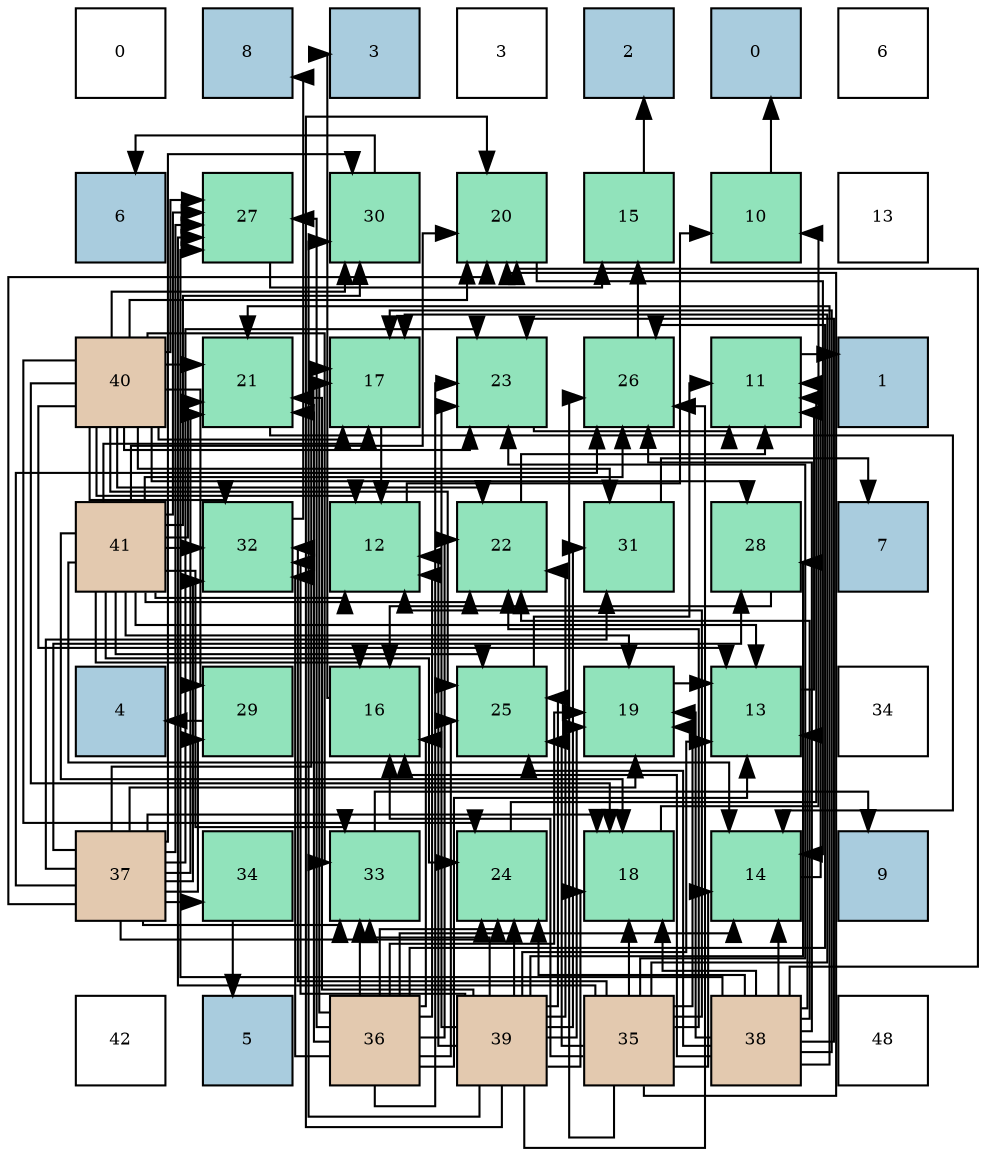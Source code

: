 digraph layout{
 rankdir=TB;
 splines=ortho;
 node [style=filled shape=square fixedsize=true width=0.6];
0[label="0", fontsize=8, fillcolor="#ffffff"];
1[label="8", fontsize=8, fillcolor="#a9ccde"];
2[label="3", fontsize=8, fillcolor="#a9ccde"];
3[label="3", fontsize=8, fillcolor="#ffffff"];
4[label="2", fontsize=8, fillcolor="#a9ccde"];
5[label="0", fontsize=8, fillcolor="#a9ccde"];
6[label="6", fontsize=8, fillcolor="#ffffff"];
7[label="6", fontsize=8, fillcolor="#a9ccde"];
8[label="27", fontsize=8, fillcolor="#91e3bb"];
9[label="30", fontsize=8, fillcolor="#91e3bb"];
10[label="20", fontsize=8, fillcolor="#91e3bb"];
11[label="15", fontsize=8, fillcolor="#91e3bb"];
12[label="10", fontsize=8, fillcolor="#91e3bb"];
13[label="13", fontsize=8, fillcolor="#ffffff"];
14[label="40", fontsize=8, fillcolor="#e3c9af"];
15[label="21", fontsize=8, fillcolor="#91e3bb"];
16[label="17", fontsize=8, fillcolor="#91e3bb"];
17[label="23", fontsize=8, fillcolor="#91e3bb"];
18[label="26", fontsize=8, fillcolor="#91e3bb"];
19[label="11", fontsize=8, fillcolor="#91e3bb"];
20[label="1", fontsize=8, fillcolor="#a9ccde"];
21[label="41", fontsize=8, fillcolor="#e3c9af"];
22[label="32", fontsize=8, fillcolor="#91e3bb"];
23[label="12", fontsize=8, fillcolor="#91e3bb"];
24[label="22", fontsize=8, fillcolor="#91e3bb"];
25[label="31", fontsize=8, fillcolor="#91e3bb"];
26[label="28", fontsize=8, fillcolor="#91e3bb"];
27[label="7", fontsize=8, fillcolor="#a9ccde"];
28[label="4", fontsize=8, fillcolor="#a9ccde"];
29[label="29", fontsize=8, fillcolor="#91e3bb"];
30[label="16", fontsize=8, fillcolor="#91e3bb"];
31[label="25", fontsize=8, fillcolor="#91e3bb"];
32[label="19", fontsize=8, fillcolor="#91e3bb"];
33[label="13", fontsize=8, fillcolor="#91e3bb"];
34[label="34", fontsize=8, fillcolor="#ffffff"];
35[label="37", fontsize=8, fillcolor="#e3c9af"];
36[label="34", fontsize=8, fillcolor="#91e3bb"];
37[label="33", fontsize=8, fillcolor="#91e3bb"];
38[label="24", fontsize=8, fillcolor="#91e3bb"];
39[label="18", fontsize=8, fillcolor="#91e3bb"];
40[label="14", fontsize=8, fillcolor="#91e3bb"];
41[label="9", fontsize=8, fillcolor="#a9ccde"];
42[label="42", fontsize=8, fillcolor="#ffffff"];
43[label="5", fontsize=8, fillcolor="#a9ccde"];
44[label="36", fontsize=8, fillcolor="#e3c9af"];
45[label="39", fontsize=8, fillcolor="#e3c9af"];
46[label="35", fontsize=8, fillcolor="#e3c9af"];
47[label="38", fontsize=8, fillcolor="#e3c9af"];
48[label="48", fontsize=8, fillcolor="#ffffff"];
edge [constraint=false, style=vis];12 -> 5;
19 -> 20;
23 -> 12;
33 -> 19;
40 -> 19;
11 -> 4;
30 -> 2;
16 -> 23;
39 -> 12;
32 -> 33;
10 -> 40;
15 -> 40;
24 -> 19;
17 -> 19;
38 -> 19;
31 -> 19;
18 -> 11;
8 -> 11;
26 -> 30;
29 -> 28;
9 -> 7;
25 -> 27;
22 -> 1;
37 -> 41;
36 -> 43;
46 -> 23;
46 -> 40;
46 -> 30;
46 -> 16;
46 -> 39;
46 -> 32;
46 -> 10;
46 -> 24;
46 -> 17;
46 -> 31;
46 -> 18;
46 -> 8;
46 -> 22;
44 -> 23;
44 -> 33;
44 -> 40;
44 -> 30;
44 -> 16;
44 -> 32;
44 -> 15;
44 -> 24;
44 -> 17;
44 -> 38;
44 -> 31;
44 -> 18;
44 -> 8;
44 -> 22;
44 -> 37;
35 -> 16;
35 -> 39;
35 -> 32;
35 -> 10;
35 -> 15;
35 -> 17;
35 -> 38;
35 -> 18;
35 -> 8;
35 -> 26;
35 -> 29;
35 -> 9;
35 -> 25;
35 -> 22;
35 -> 37;
35 -> 36;
47 -> 33;
47 -> 40;
47 -> 30;
47 -> 16;
47 -> 39;
47 -> 32;
47 -> 10;
47 -> 15;
47 -> 24;
47 -> 17;
47 -> 38;
47 -> 31;
47 -> 18;
47 -> 8;
45 -> 23;
45 -> 33;
45 -> 39;
45 -> 32;
45 -> 10;
45 -> 15;
45 -> 24;
45 -> 17;
45 -> 38;
45 -> 31;
45 -> 18;
45 -> 26;
45 -> 9;
45 -> 25;
45 -> 22;
45 -> 37;
14 -> 23;
14 -> 33;
14 -> 16;
14 -> 39;
14 -> 10;
14 -> 15;
14 -> 24;
14 -> 17;
14 -> 38;
14 -> 31;
14 -> 8;
14 -> 26;
14 -> 29;
14 -> 9;
14 -> 25;
14 -> 22;
14 -> 37;
21 -> 23;
21 -> 33;
21 -> 40;
21 -> 30;
21 -> 16;
21 -> 39;
21 -> 32;
21 -> 10;
21 -> 15;
21 -> 24;
21 -> 38;
21 -> 31;
21 -> 18;
21 -> 8;
21 -> 9;
21 -> 22;
21 -> 37;
edge [constraint=true, style=invis];
0 -> 7 -> 14 -> 21 -> 28 -> 35 -> 42;
1 -> 8 -> 15 -> 22 -> 29 -> 36 -> 43;
2 -> 9 -> 16 -> 23 -> 30 -> 37 -> 44;
3 -> 10 -> 17 -> 24 -> 31 -> 38 -> 45;
4 -> 11 -> 18 -> 25 -> 32 -> 39 -> 46;
5 -> 12 -> 19 -> 26 -> 33 -> 40 -> 47;
6 -> 13 -> 20 -> 27 -> 34 -> 41 -> 48;
rank = same {0 -> 1 -> 2 -> 3 -> 4 -> 5 -> 6};
rank = same {7 -> 8 -> 9 -> 10 -> 11 -> 12 -> 13};
rank = same {14 -> 15 -> 16 -> 17 -> 18 -> 19 -> 20};
rank = same {21 -> 22 -> 23 -> 24 -> 25 -> 26 -> 27};
rank = same {28 -> 29 -> 30 -> 31 -> 32 -> 33 -> 34};
rank = same {35 -> 36 -> 37 -> 38 -> 39 -> 40 -> 41};
rank = same {42 -> 43 -> 44 -> 45 -> 46 -> 47 -> 48};
}